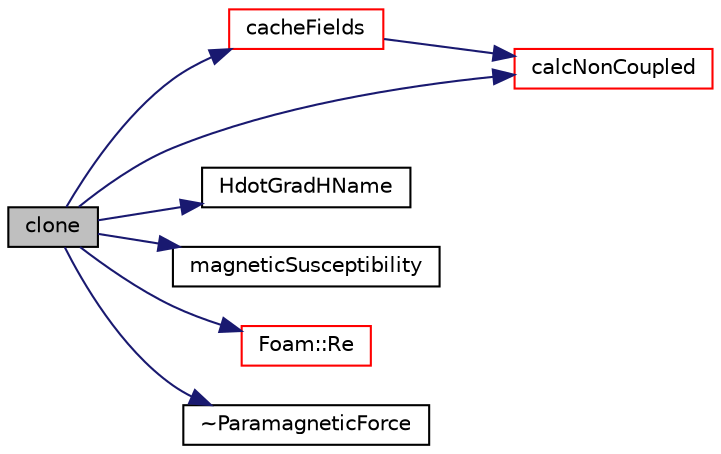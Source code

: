 digraph "clone"
{
  bgcolor="transparent";
  edge [fontname="Helvetica",fontsize="10",labelfontname="Helvetica",labelfontsize="10"];
  node [fontname="Helvetica",fontsize="10",shape=record];
  rankdir="LR";
  Node1 [label="clone",height=0.2,width=0.4,color="black", fillcolor="grey75", style="filled", fontcolor="black"];
  Node1 -> Node2 [color="midnightblue",fontsize="10",style="solid",fontname="Helvetica"];
  Node2 [label="cacheFields",height=0.2,width=0.4,color="red",URL="$a01807.html#a6005414ac27ae3e0b5a783ba216c1906",tooltip="Cache fields. "];
  Node2 -> Node3 [color="midnightblue",fontsize="10",style="solid",fontname="Helvetica"];
  Node3 [label="calcNonCoupled",height=0.2,width=0.4,color="red",URL="$a01807.html#aecbde83988ed663b1f2c9a2ff65427a5",tooltip="Calculate the non-coupled force. "];
  Node1 -> Node3 [color="midnightblue",fontsize="10",style="solid",fontname="Helvetica"];
  Node1 -> Node4 [color="midnightblue",fontsize="10",style="solid",fontname="Helvetica"];
  Node4 [label="HdotGradHName",height=0.2,width=0.4,color="black",URL="$a01807.html#ab85bf9f9e94d1f08412a0e4db3546f4c",tooltip="Return the name of paramagnetic field strength field. "];
  Node1 -> Node5 [color="midnightblue",fontsize="10",style="solid",fontname="Helvetica"];
  Node5 [label="magneticSusceptibility",height=0.2,width=0.4,color="black",URL="$a01807.html#a2cf6bfd0865f33256d9ec3e356466182",tooltip="Return the magnetic susceptibility of particle. "];
  Node1 -> Node6 [color="midnightblue",fontsize="10",style="solid",fontname="Helvetica"];
  Node6 [label="Foam::Re",height=0.2,width=0.4,color="red",URL="$a10974.html#affa366970bcbe0f7ccf7c85557a3e12b"];
  Node1 -> Node7 [color="midnightblue",fontsize="10",style="solid",fontname="Helvetica"];
  Node7 [label="~ParamagneticForce",height=0.2,width=0.4,color="black",URL="$a01807.html#abed029d9df0b10b7cb31c759bcb723ad",tooltip="Destructor. "];
}
